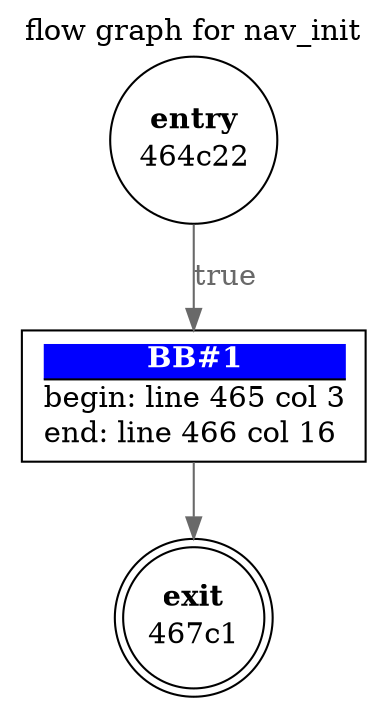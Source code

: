 digraph navinit{ 
  label="flow graph for nav_init"
  labelloc="t"
  0 [label=<<TABLE border="0" cellborder="0" cellpadding="0"><TR><TD border="0" bgcolor="#ffffff" sides="b"><FONT color="#000000"><B>exit</B></FONT></TD></TR><TR><TD>467c1</TD></TR></TABLE>>, shape=doublecircle, margin=0]
  1 [label=<<TABLE border="0" cellborder="0" cellpadding="0"><TR><TD border="1" bgcolor="#0000ff" sides="b"><FONT color="#ffffff"><B>BB#1</B></FONT></TD></TR><TR><TD align="left">begin: line 465 col 3</TD></TR><TR><TD align="left">end: line 466 col 16</TD></TR></TABLE>>, shape=box]
  1->0[label="" fontcolor=dimgray color=dimgray]
  2 [label=<<TABLE border="0" cellborder="0" cellpadding="0"><TR><TD border="0" bgcolor="#ffffff" sides="b"><FONT color="#000000"><B>entry</B></FONT></TD></TR><TR><TD>464c22</TD></TR></TABLE>>, shape=circle, margin=0]
  2->1[label="true" fontcolor=dimgray color=dimgray]
}
